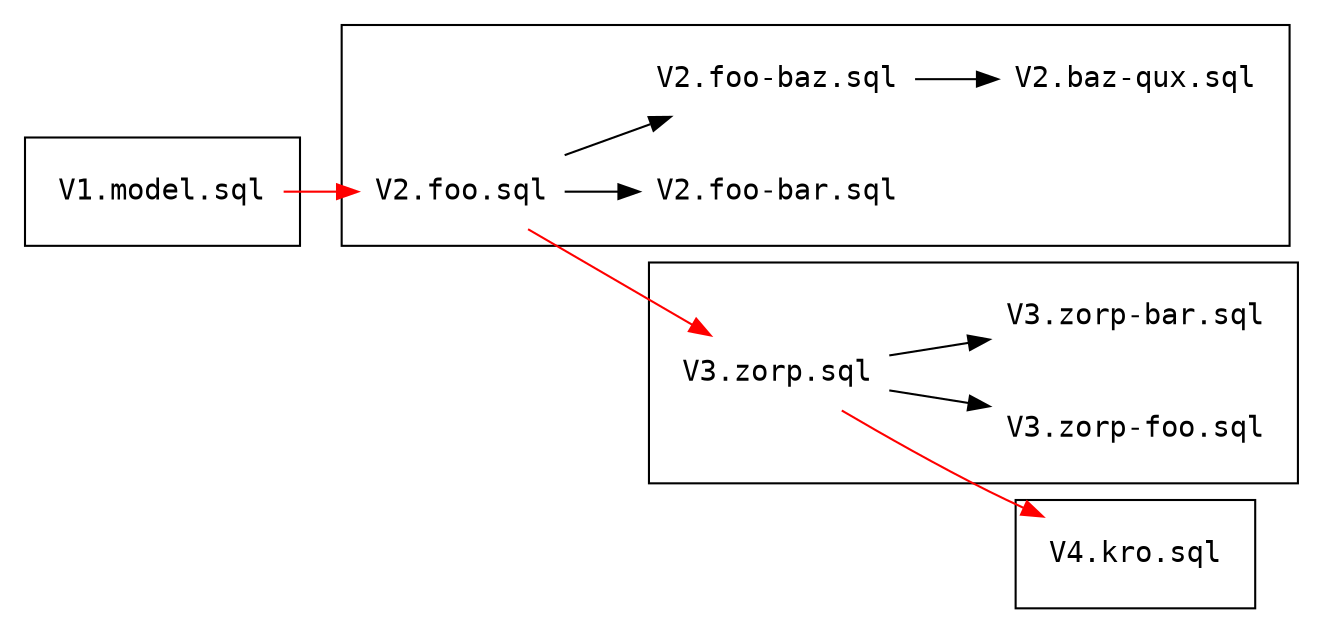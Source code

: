 digraph "Migration Tree 2" {
  rankdir=LR
  node[color=none,shape=rectangle,fontname=Consolas]

  subgraph cluster_v1 {
      model[label="V1.model.sql"]
  }

  subgraph cluster_v2 {
      rank="same";
      foo[label="V2.foo.sql"]
      bar[label="V2.foo-bar.sql"]
      baz[label="V2.foo-baz.sql"]
      qux[label="V2.baz-qux.sql"]
      foo -> bar
      foo -> baz
      baz -> qux
  }

  subgraph cluster_v3 {
      zorp[label="V3.zorp.sql"]
      zfoo[label="V3.zorp-foo.sql"]
      zbar[label="V3.zorp-bar.sql"]
      zorp -> zfoo
      zorp -> zbar
  }

  subgraph cluster_v4 {
      kro[label="V4.kro.sql"]
  }

  model -> foo[color=red]
  foo -> zorp[color=red]
  zorp -> kro[color=red]
}
